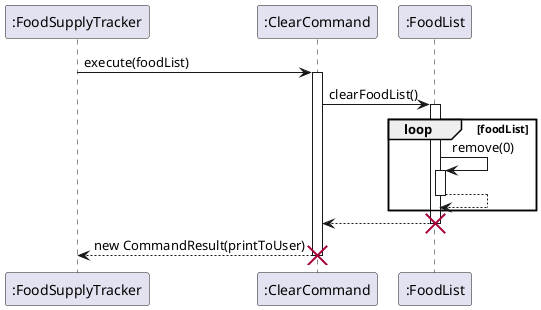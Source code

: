 @startuml
'https://plantuml.com/sequence-diagram

Participant ":FoodSupplyTracker"
Participant ":ClearCommand"
Participant ":FoodList"

":FoodSupplyTracker" -> ":ClearCommand": execute(foodList)
activate ":ClearCommand"

":ClearCommand" -> ":FoodList": clearFoodList()
activate ":FoodList"

loop foodList
":FoodList" -> ":FoodList": remove(0)
activate ":FoodList"
":FoodList" --> ":FoodList"
deactivate ":FoodList"
end

":ClearCommand" <-- ":FoodList"

deactivate ":FoodList"
destroy ":FoodList"

":ClearCommand" --> ":FoodSupplyTracker": new CommandResult(printToUser)
deactivate ":ClearCommand"
destroy ":ClearCommand"
@enduml